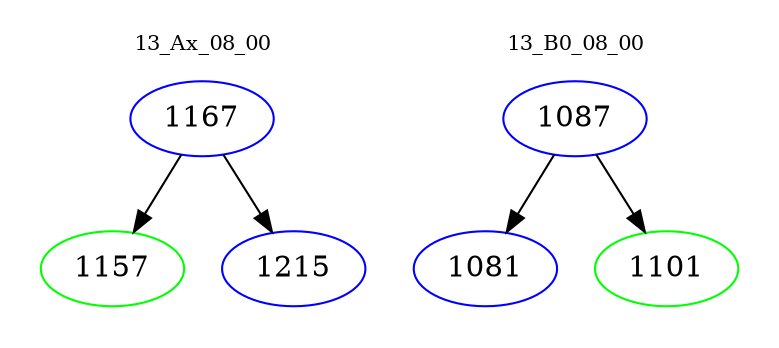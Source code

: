 digraph{
subgraph cluster_0 {
color = white
label = "13_Ax_08_00";
fontsize=10;
T0_1167 [label="1167", color="blue"]
T0_1167 -> T0_1157 [color="black"]
T0_1157 [label="1157", color="green"]
T0_1167 -> T0_1215 [color="black"]
T0_1215 [label="1215", color="blue"]
}
subgraph cluster_1 {
color = white
label = "13_B0_08_00";
fontsize=10;
T1_1087 [label="1087", color="blue"]
T1_1087 -> T1_1081 [color="black"]
T1_1081 [label="1081", color="blue"]
T1_1087 -> T1_1101 [color="black"]
T1_1101 [label="1101", color="green"]
}
}
